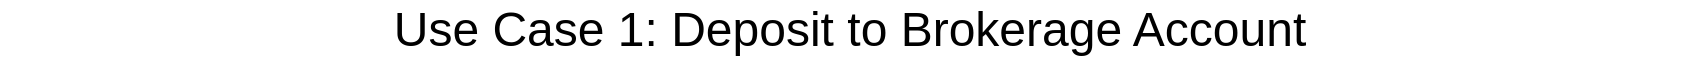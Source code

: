 <mxfile version="13.9.2" type="github"><diagram id="0AOQ8Uhi0WA0280HYwqy" name="Page-1"><mxGraphModel dx="1038" dy="548" grid="1" gridSize="10" guides="1" tooltips="1" connect="1" arrows="1" fold="1" page="1" pageScale="1" pageWidth="850" pageHeight="1100" math="0" shadow="0"><root><mxCell id="0"/><mxCell id="1" parent="0"/><mxCell id="xJp45SDj4HyNCS1gboav-1" value="Use Case 1: Deposit to Brokerage Account" style="text;html=1;strokeColor=none;fillColor=none;align=center;verticalAlign=middle;whiteSpace=wrap;rounded=0;fontSize=24;" vertex="1" parent="1"><mxGeometry y="30" width="850" height="20" as="geometry"/></mxCell></root></mxGraphModel></diagram></mxfile>